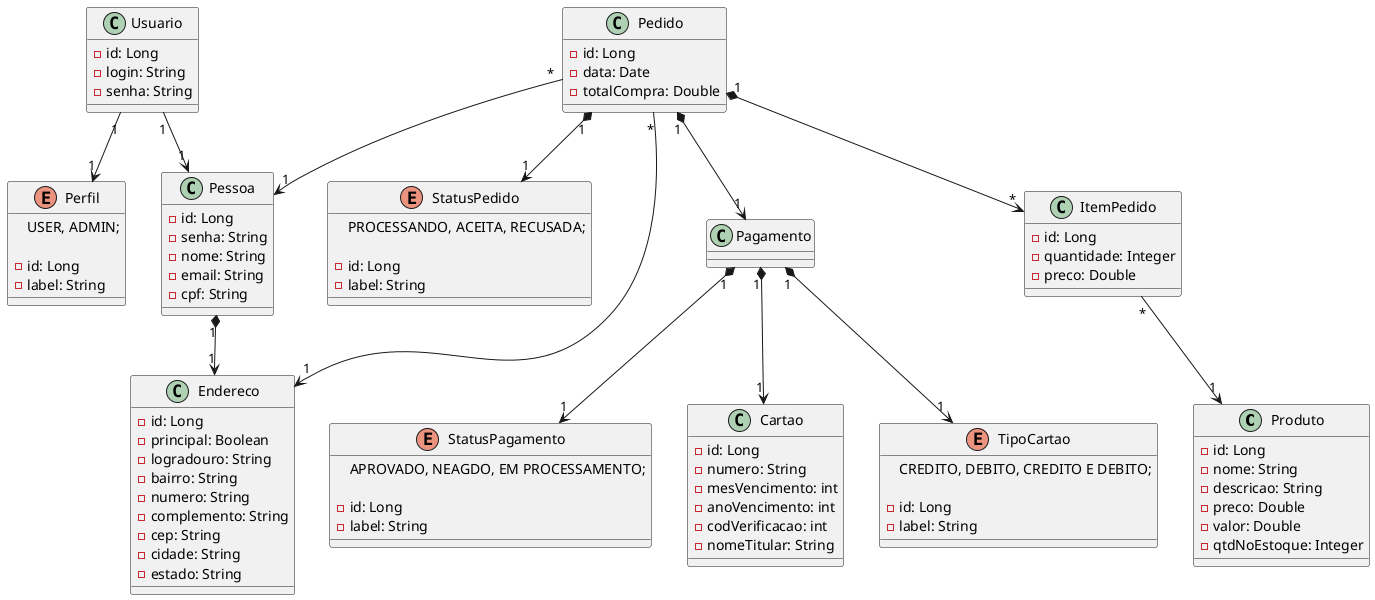 @startuml Tabacaria
'========Produto========='
class Produto {
    - id: Long
    - nome: String
    - descricao: String
    - preco: Double
    - valor: Double
    - qtdNoEstoque: Integer
}

'========Usuario========='
class Usuario{
    - id: Long
    - login: String
    - senha: String
}

enum Perfil{
    USER, ADMIN;

    - id: Long
    - label: String
}

class Pessoa{
    - id: Long
    - senha: String
    - nome: String
    - email: String
    - cpf: String
}
'========Venda========='
class Pedido {
    - id: Long
    - data: Date
    - totalCompra: Double
}

class ItemPedido {
    - id: Long
    - quantidade: Integer
    - preco: Double
}

enum StatusPedido{
    PROCESSANDO, ACEITA, RECUSADA;

    - id: Long
    - label: String
}
'========Pagamento========='
class Pagamento{
}

enum StatusPagamento{
    APROVADO, NEAGDO, EM PROCESSAMENTO;

    - id: Long
    - label: String
}

class Cartao{
    - id: Long
    - numero: String
    - mesVencimento: int
    - anoVencimento: int
    - codVerificacao: int
    - nomeTitular: String
}

enum TipoCartao{
    CREDITO, DEBITO, CREDITO E DEBITO;

    - id: Long
    - label: String 
}

'========Endereco========='
class Endereco {
    - id: Long
    - principal: Boolean
    - logradouro: String
    - bairro: String
    - numero: String
    - complemento: String
    - cep: String
    - cidade: String
    - estado: String
}

'========Relacionamentos========='

Pedido "1" *--> "1" Pagamento
Pedido "1" *--> "*" ItemPedido
Pedido "1" *--> "1" StatusPedido
Pedido "*" --> "1" Pessoa
Pedido "*" --> "1" Endereco

Pagamento "1" *--> "1" StatusPagamento
Pagamento "1" *--> "1" TipoCartao
Pagamento "1" *--> "1" Cartao


ItemPedido "*" --> "1" Produto

Usuario "1" --> "1" Perfil
Usuario "1" --> "1" Pessoa
Pessoa "1" *--> "1" Endereco


@enduml